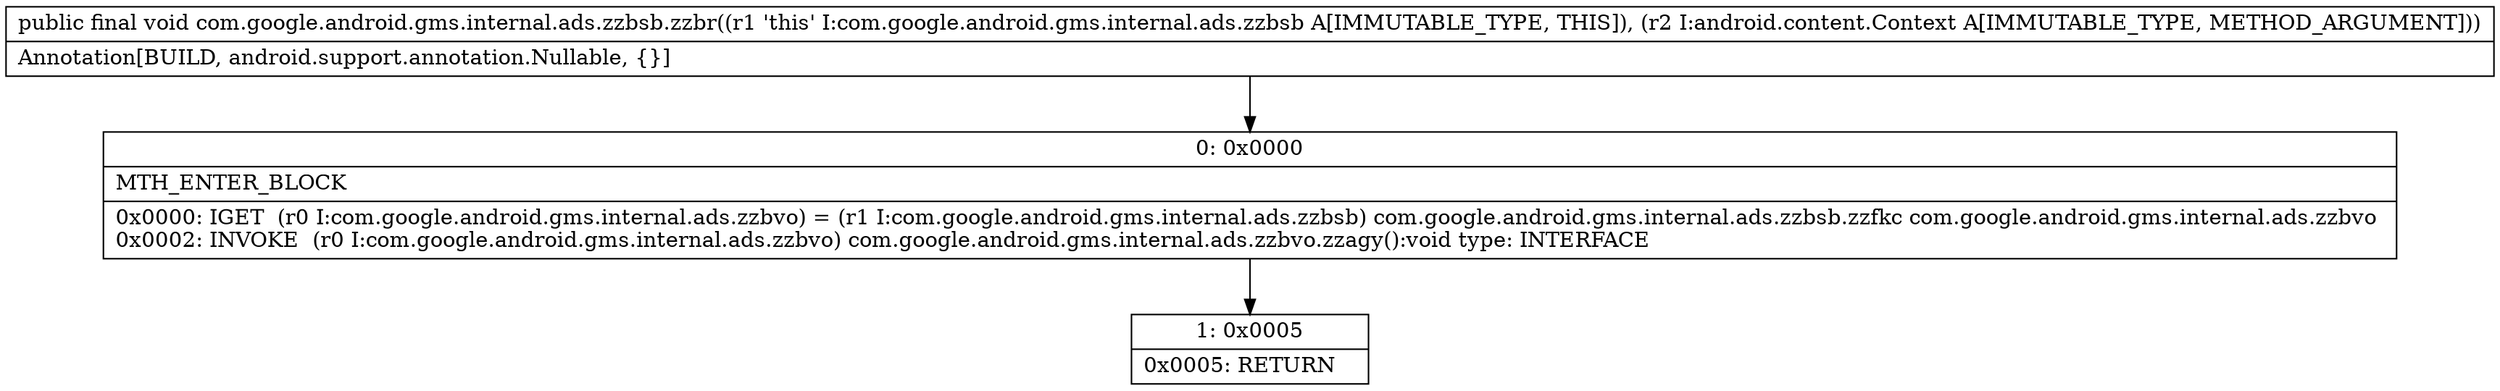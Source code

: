 digraph "CFG forcom.google.android.gms.internal.ads.zzbsb.zzbr(Landroid\/content\/Context;)V" {
Node_0 [shape=record,label="{0\:\ 0x0000|MTH_ENTER_BLOCK\l|0x0000: IGET  (r0 I:com.google.android.gms.internal.ads.zzbvo) = (r1 I:com.google.android.gms.internal.ads.zzbsb) com.google.android.gms.internal.ads.zzbsb.zzfkc com.google.android.gms.internal.ads.zzbvo \l0x0002: INVOKE  (r0 I:com.google.android.gms.internal.ads.zzbvo) com.google.android.gms.internal.ads.zzbvo.zzagy():void type: INTERFACE \l}"];
Node_1 [shape=record,label="{1\:\ 0x0005|0x0005: RETURN   \l}"];
MethodNode[shape=record,label="{public final void com.google.android.gms.internal.ads.zzbsb.zzbr((r1 'this' I:com.google.android.gms.internal.ads.zzbsb A[IMMUTABLE_TYPE, THIS]), (r2 I:android.content.Context A[IMMUTABLE_TYPE, METHOD_ARGUMENT]))  | Annotation[BUILD, android.support.annotation.Nullable, \{\}]\l}"];
MethodNode -> Node_0;
Node_0 -> Node_1;
}

